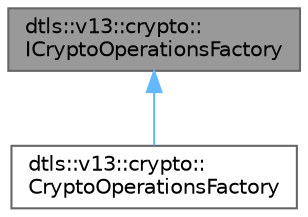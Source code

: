 digraph "dtls::v13::crypto::ICryptoOperationsFactory"
{
 // LATEX_PDF_SIZE
  bgcolor="transparent";
  edge [fontname=Helvetica,fontsize=10,labelfontname=Helvetica,labelfontsize=10];
  node [fontname=Helvetica,fontsize=10,shape=box,height=0.2,width=0.4];
  Node1 [id="Node000001",label="dtls::v13::crypto::\lICryptoOperationsFactory",height=0.2,width=0.4,color="gray40", fillcolor="grey60", style="filled", fontcolor="black",tooltip="Crypto Operations Factory Interface."];
  Node1 -> Node2 [id="edge1_Node000001_Node000002",dir="back",color="steelblue1",style="solid",tooltip=" "];
  Node2 [id="Node000002",label="dtls::v13::crypto::\lCryptoOperationsFactory",height=0.2,width=0.4,color="gray40", fillcolor="white", style="filled",URL="$classdtls_1_1v13_1_1crypto_1_1CryptoOperationsFactory.html",tooltip="Enhanced crypto operations factory with dependency reduction features."];
}
